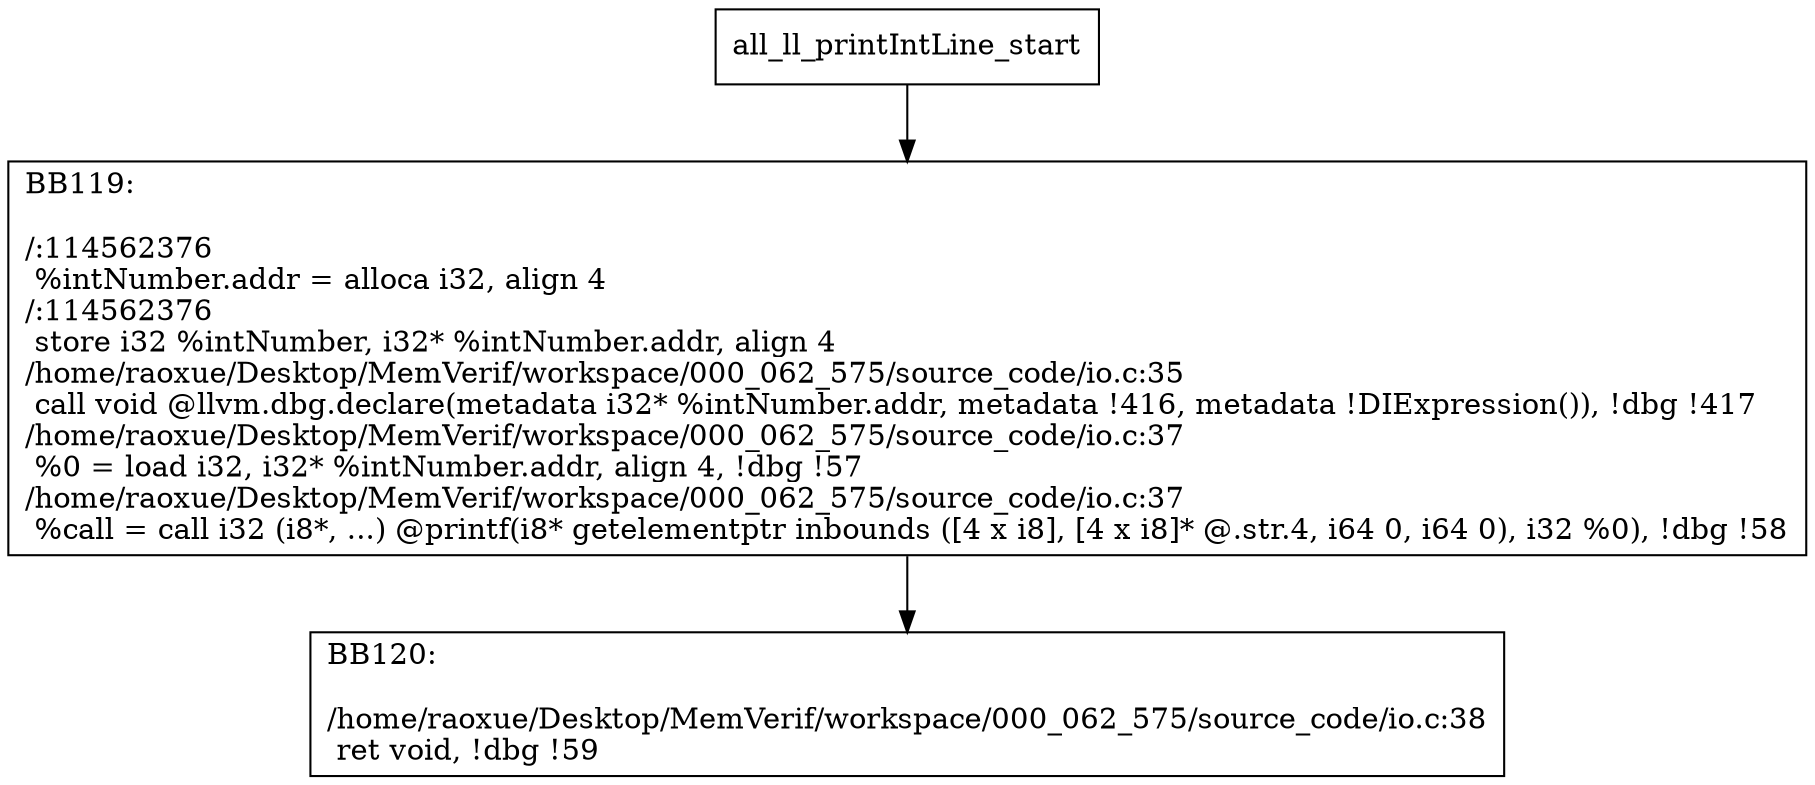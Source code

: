 digraph "CFG for'all_ll_printIntLine' function" {
	BBall_ll_printIntLine_start[shape=record,label="{all_ll_printIntLine_start}"];
	BBall_ll_printIntLine_start-> all_ll_printIntLineBB119;
	all_ll_printIntLineBB119 [shape=record, label="{BB119:\l\l/:114562376\l
  %intNumber.addr = alloca i32, align 4\l
/:114562376\l
  store i32 %intNumber, i32* %intNumber.addr, align 4\l
/home/raoxue/Desktop/MemVerif/workspace/000_062_575/source_code/io.c:35\l
  call void @llvm.dbg.declare(metadata i32* %intNumber.addr, metadata !416, metadata !DIExpression()), !dbg !417\l
/home/raoxue/Desktop/MemVerif/workspace/000_062_575/source_code/io.c:37\l
  %0 = load i32, i32* %intNumber.addr, align 4, !dbg !57\l
/home/raoxue/Desktop/MemVerif/workspace/000_062_575/source_code/io.c:37\l
  %call = call i32 (i8*, ...) @printf(i8* getelementptr inbounds ([4 x i8], [4 x i8]* @.str.4, i64 0, i64 0), i32 %0), !dbg !58\l
}"];
	all_ll_printIntLineBB119-> all_ll_printIntLineBB120;
	all_ll_printIntLineBB120 [shape=record, label="{BB120:\l\l/home/raoxue/Desktop/MemVerif/workspace/000_062_575/source_code/io.c:38\l
  ret void, !dbg !59\l
}"];
}
